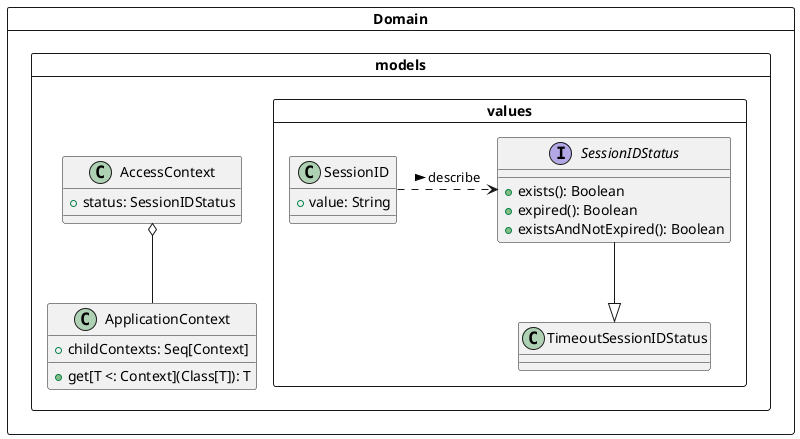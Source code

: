 @startuml
skinparam linetype polyline

card "Domain" as Domain {
  card "models" as Domain.models {
    class "AccessContext" as Domain.models.AccessContext {
      +status: SessionIDStatus
    }
    class "ApplicationContext" as Domain.models.ApplicationContext {
      +childContexts: Seq[Context]
      +get[T <: Context](Class[T]): T
    }
    card "values" as Domain.models.values {
      class "SessionID" as Domain.models.values.SessionID {
        +value: String
      }
      interface "SessionIDStatus" as Domain.models.values.SessionIDStatus {
        +exists(): Boolean
        +expired(): Boolean
        +existsAndNotExpired(): Boolean
      }
      class "TimeoutSessionIDStatus" as Domain.models.values.TimeoutSessionIDStatus {
      }
    }
  }
}
Domain.models.AccessContext o-- Domain.models.ApplicationContext
Domain.models.values.SessionID .> Domain.models.values.SessionIDStatus : describe >
Domain.models.values.SessionIDStatus --|> Domain.models.values.TimeoutSessionIDStatus

@enduml
